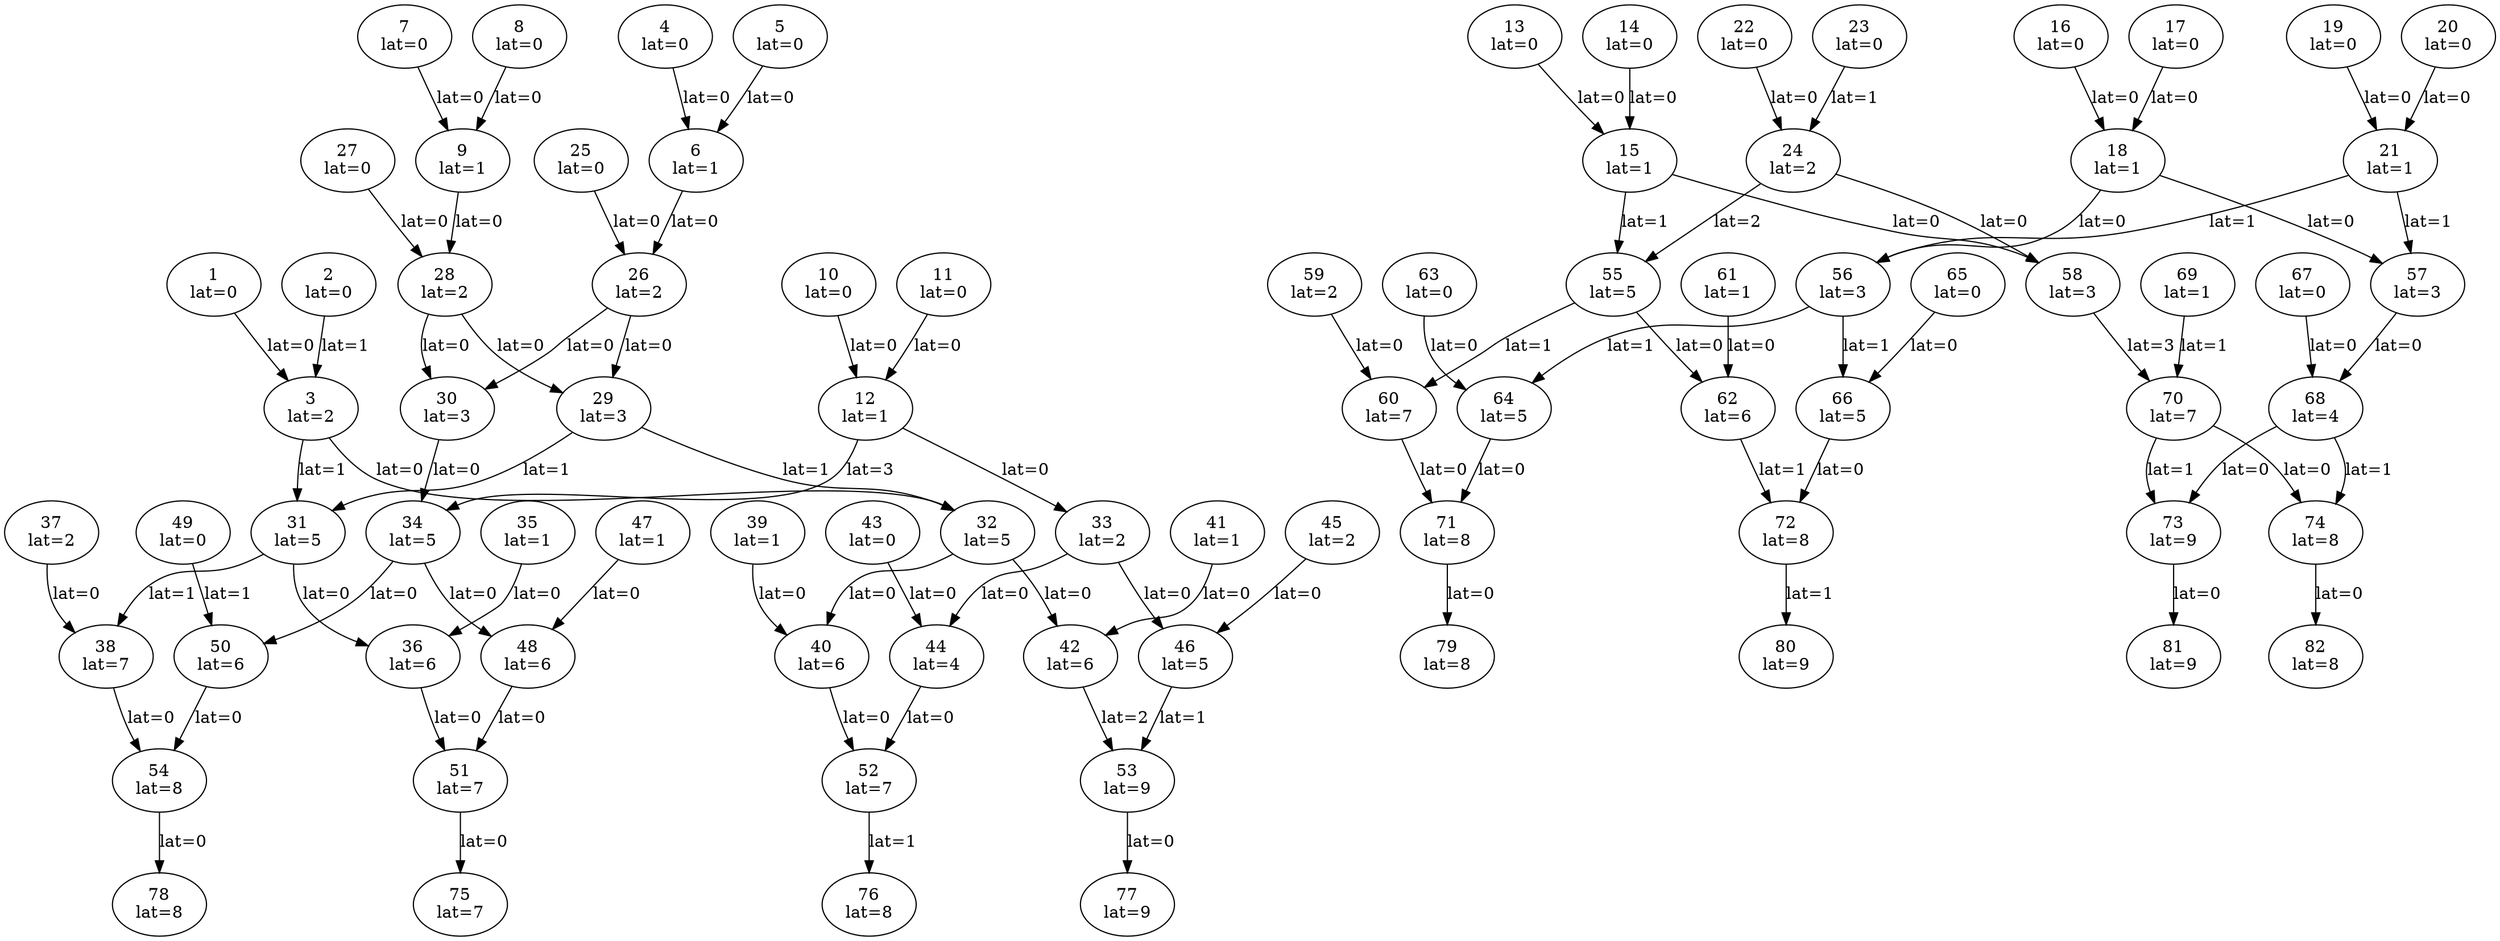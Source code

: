 Digraph G {
"1"[label = "\N\nlat=0"];
"2"[label = "\N\nlat=0"];
"4"[label = "\N\nlat=0"];
"5"[label = "\N\nlat=0"];
"7"[label = "\N\nlat=0"];
"8"[label = "\N\nlat=0"];
"10"[label = "\N\nlat=0"];
"11"[label = "\N\nlat=0"];
"13"[label = "\N\nlat=0"];
"14"[label = "\N\nlat=0"];
"16"[label = "\N\nlat=0"];
"17"[label = "\N\nlat=0"];
"19"[label = "\N\nlat=0"];
"20"[label = "\N\nlat=0"];
"22"[label = "\N\nlat=0"];
"23"[label = "\N\nlat=0"];
"25"[label = "\N\nlat=0"];
"27"[label = "\N\nlat=0"];
"35"[label = "\N\nlat=1"];
"37"[label = "\N\nlat=2"];
"39"[label = "\N\nlat=1"];
"41"[label = "\N\nlat=1"];
"43"[label = "\N\nlat=0"];
"45"[label = "\N\nlat=2"];
"47"[label = "\N\nlat=1"];
"49"[label = "\N\nlat=0"];
"59"[label = "\N\nlat=2"];
"61"[label = "\N\nlat=1"];
"63"[label = "\N\nlat=0"];
"65"[label = "\N\nlat=0"];
"67"[label = "\N\nlat=0"];
"69"[label = "\N\nlat=1"];
"75"[label = "\N\nlat=7"];
"51"->"75"[label = "lat=0"];
"76"[label = "\N\nlat=8"];
"52"->"76"[label = "lat=1"];
"77"[label = "\N\nlat=9"];
"53"->"77"[label = "lat=0"];
"78"[label = "\N\nlat=8"];
"54"->"78"[label = "lat=0"];
"79"[label = "\N\nlat=8"];
"71"->"79"[label = "lat=0"];
"80"[label = "\N\nlat=9"];
"72"->"80"[label = "lat=1"];
"81"[label = "\N\nlat=9"];
"73"->"81"[label = "lat=0"];
"82"[label = "\N\nlat=8"];
"74"->"82"[label = "lat=0"];
"3"[label = "\N\nlat=2"];
"1"->"3"[label = "lat=0"];
"2"->"3"[label = "lat=1"];
"6"[label = "\N\nlat=1"];
"4"->"6"[label = "lat=0"];
"5"->"6"[label = "lat=0"];
"9"[label = "\N\nlat=1"];
"7"->"9"[label = "lat=0"];
"8"->"9"[label = "lat=0"];
"12"[label = "\N\nlat=1"];
"10"->"12"[label = "lat=0"];
"11"->"12"[label = "lat=0"];
"15"[label = "\N\nlat=1"];
"13"->"15"[label = "lat=0"];
"14"->"15"[label = "lat=0"];
"18"[label = "\N\nlat=1"];
"16"->"18"[label = "lat=0"];
"17"->"18"[label = "lat=0"];
"21"[label = "\N\nlat=1"];
"19"->"21"[label = "lat=0"];
"20"->"21"[label = "lat=0"];
"24"[label = "\N\nlat=2"];
"22"->"24"[label = "lat=0"];
"23"->"24"[label = "lat=1"];
"26"[label = "\N\nlat=2"];
"6"->"26"[label = "lat=0"];
"25"->"26"[label = "lat=0"];
"28"[label = "\N\nlat=2"];
"9"->"28"[label = "lat=0"];
"27"->"28"[label = "lat=0"];
"29"[label = "\N\nlat=3"];
"26"->"29"[label = "lat=0"];
"28"->"29"[label = "lat=0"];
"30"[label = "\N\nlat=3"];
"26"->"30"[label = "lat=0"];
"28"->"30"[label = "lat=0"];
"31"[label = "\N\nlat=5"];
"3"->"31"[label = "lat=1"];
"29"->"31"[label = "lat=1"];
"32"[label = "\N\nlat=5"];
"3"->"32"[label = "lat=0"];
"29"->"32"[label = "lat=1"];
"33"[label = "\N\nlat=2"];
"12"->"33"[label = "lat=0"];
"34"[label = "\N\nlat=5"];
"12"->"34"[label = "lat=3"];
"30"->"34"[label = "lat=0"];
"36"[label = "\N\nlat=6"];
"31"->"36"[label = "lat=0"];
"35"->"36"[label = "lat=0"];
"38"[label = "\N\nlat=7"];
"31"->"38"[label = "lat=1"];
"37"->"38"[label = "lat=0"];
"40"[label = "\N\nlat=6"];
"32"->"40"[label = "lat=0"];
"39"->"40"[label = "lat=0"];
"42"[label = "\N\nlat=6"];
"32"->"42"[label = "lat=0"];
"41"->"42"[label = "lat=0"];
"44"[label = "\N\nlat=4"];
"33"->"44"[label = "lat=0"];
"43"->"44"[label = "lat=0"];
"46"[label = "\N\nlat=5"];
"33"->"46"[label = "lat=0"];
"45"->"46"[label = "lat=0"];
"48"[label = "\N\nlat=6"];
"34"->"48"[label = "lat=0"];
"47"->"48"[label = "lat=0"];
"50"[label = "\N\nlat=6"];
"34"->"50"[label = "lat=0"];
"49"->"50"[label = "lat=1"];
"51"[label = "\N\nlat=7"];
"36"->"51"[label = "lat=0"];
"48"->"51"[label = "lat=0"];
"52"[label = "\N\nlat=7"];
"40"->"52"[label = "lat=0"];
"44"->"52"[label = "lat=0"];
"53"[label = "\N\nlat=9"];
"42"->"53"[label = "lat=2"];
"46"->"53"[label = "lat=1"];
"54"[label = "\N\nlat=8"];
"38"->"54"[label = "lat=0"];
"50"->"54"[label = "lat=0"];
"55"[label = "\N\nlat=5"];
"15"->"55"[label = "lat=1"];
"24"->"55"[label = "lat=2"];
"56"[label = "\N\nlat=3"];
"18"->"56"[label = "lat=0"];
"21"->"56"[label = "lat=1"];
"57"[label = "\N\nlat=3"];
"18"->"57"[label = "lat=0"];
"21"->"57"[label = "lat=1"];
"58"[label = "\N\nlat=3"];
"15"->"58"[label = "lat=0"];
"24"->"58"[label = "lat=0"];
"60"[label = "\N\nlat=7"];
"55"->"60"[label = "lat=1"];
"59"->"60"[label = "lat=0"];
"62"[label = "\N\nlat=6"];
"55"->"62"[label = "lat=0"];
"61"->"62"[label = "lat=0"];
"64"[label = "\N\nlat=5"];
"56"->"64"[label = "lat=1"];
"63"->"64"[label = "lat=0"];
"66"[label = "\N\nlat=5"];
"56"->"66"[label = "lat=1"];
"65"->"66"[label = "lat=0"];
"68"[label = "\N\nlat=4"];
"57"->"68"[label = "lat=0"];
"67"->"68"[label = "lat=0"];
"70"[label = "\N\nlat=7"];
"58"->"70"[label = "lat=3"];
"69"->"70"[label = "lat=1"];
"71"[label = "\N\nlat=8"];
"60"->"71"[label = "lat=0"];
"64"->"71"[label = "lat=0"];
"72"[label = "\N\nlat=8"];
"62"->"72"[label = "lat=1"];
"66"->"72"[label = "lat=0"];
"73"[label = "\N\nlat=9"];
"68"->"73"[label = "lat=0"];
"70"->"73"[label = "lat=1"];
"74"[label = "\N\nlat=8"];
"68"->"74"[label = "lat=1"];
"70"->"74"[label = "lat=0"];
}

